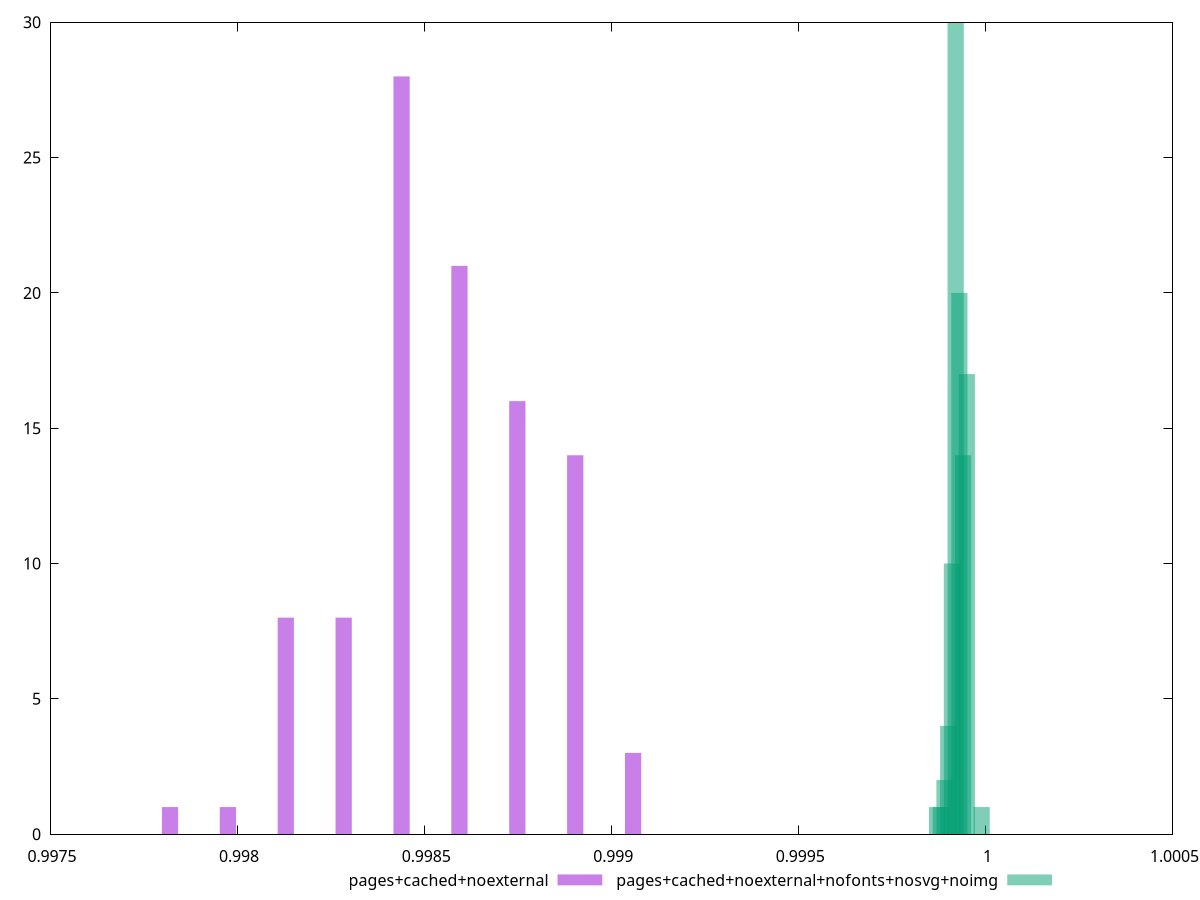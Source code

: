 $_pagesCachedNoexternal <<EOF
0.9985942828264394 21
0.9987489837223071 16
0.9984395819305716 28
0.9989036846181749 14
0.998130180138836 8
0.9982848810347038 8
0.9990583855140427 3
0.9979754792429683 1
0.9978207783471005 1
EOF
$_pagesCachedNoexternalNofontsNosvgNoimg <<EOF
0.9999303890780463 20
0.9999204685432023 30
0.9999105480083581 10
0.9999403096128905 14
0.9999502301477345 17
0.999900627473514 4
0.9998708658689817 1
0.9998807864038257 1
0.9999899122871111 1
0.9998907069386699 2
EOF
set key outside below
set terminal pngcairo
set output "report_00005_2020-11-02T22-26-11.212Z/mainthread-work-breakdown/mainthread-work-breakdown_pages+cached+noexternal_pages+cached+noexternal+nofonts+nosvg+noimg+hist.png"
set boxwidth 0.000043382678800212293
set style fill transparent solid 0.5 noborder
set yrange [0:30]
plot $_pagesCachedNoexternal title "pages+cached+noexternal" with boxes ,$_pagesCachedNoexternalNofontsNosvgNoimg title "pages+cached+noexternal+nofonts+nosvg+noimg" with boxes ,